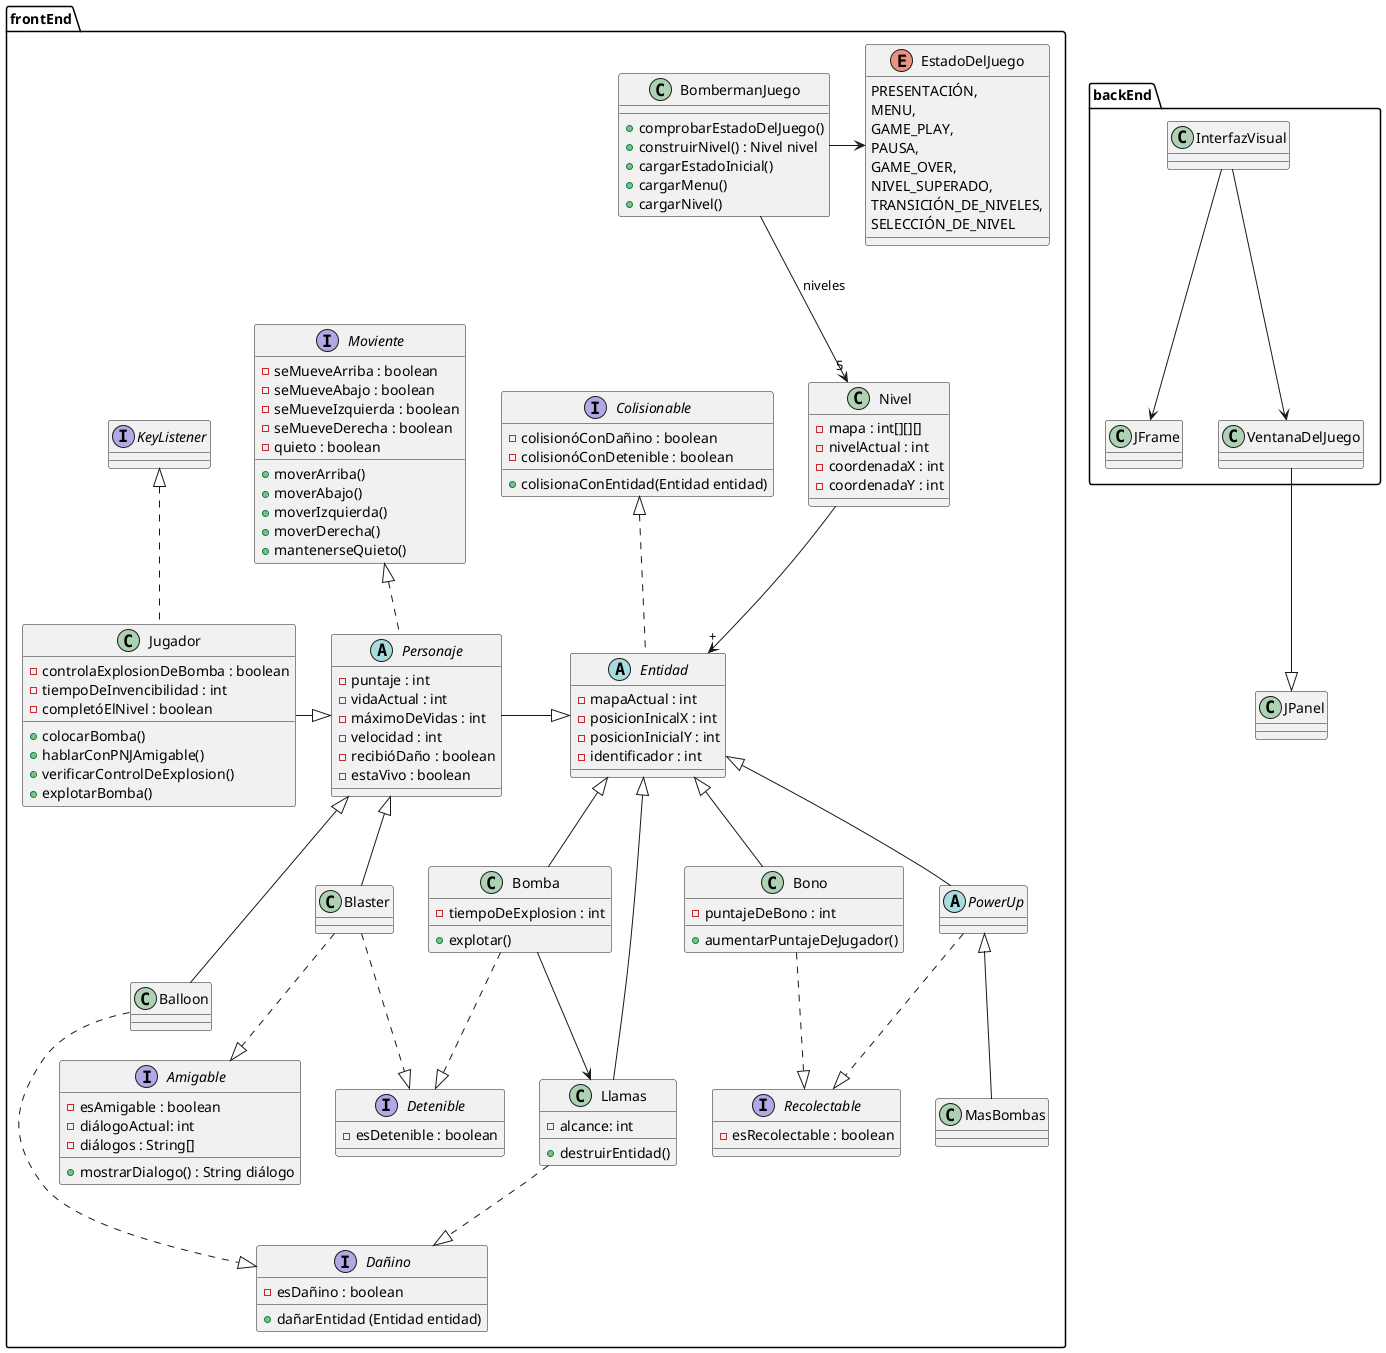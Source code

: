 @startuml
'https://plantuml.com/class-diagram

package "frontEnd" {
    class BombermanJuego{

        + comprobarEstadoDelJuego()
        + construirNivel() : Nivel nivel
        + cargarEstadoInicial()
        + cargarMenu()
        + cargarNivel()
    }

    enum EstadoDelJuego {

        PRESENTACIÓN,
        MENU,
        GAME_PLAY,
        PAUSA,
        GAME_OVER,
        NIVEL_SUPERADO,
        TRANSICIÓN_DE_NIVELES,
        SELECCIÓN_DE_NIVEL
    }

    class Nivel {

        - mapa : int[][][]
        - nivelActual : int
        - coordenadaX : int
        - coordenadaY : int
    }

    abstract class Entidad {

        - mapaActual : int
        - posicionInicalX : int
        - posicionInicialY : int
        - identificador : int
    }

    abstract class Personaje {

        - puntaje : int
        - vidaActual : int
        - máximoDeVidas : int
        - velocidad : int
        - recibióDaño : boolean
        - estaVivo : boolean
    }

    class Jugador {

        - controlaExplosionDeBomba : boolean
        - tiempoDeInvencibilidad : int
        - completóElNivel : boolean
        + colocarBomba()
        + hablarConPNJAmigable()
        + verificarControlDeExplosion()
        + explotarBomba()
    }

    interface Moviente {
        - seMueveArriba : boolean
        - seMueveAbajo : boolean
        - seMueveIzquierda : boolean
        - seMueveDerecha : boolean
        - quieto : boolean

        + moverArriba()
        + moverAbajo()
        + moverIzquierda()
        + moverDerecha()
        + mantenerseQuieto()
    }
    interface Recolectable {

        - esRecolectable : boolean
    }

    interface Colisionable {

        - colisionóConDañino : boolean
        - colisionóConDetenible : boolean
        + colisionaConEntidad(Entidad entidad)
    }

    interface Amigable {

        - esAmigable : boolean
        - diálogoActual: int
        - diálogos : String[]
        + mostrarDialogo() : String diálogo
    }

    interface Dañino {

        - esDañino : boolean
        + dañarEntidad (Entidad entidad)
    }

    interface Detenible {

        - esDetenible : boolean
    }

    interface KeyListener


    class Balloon
    class Blaster

    class Bomba {

        - tiempoDeExplosion : int
        + explotar()
    }

    class Llamas {

        - alcance: int
        + destruirEntidad()
    }

    class Bono {

        - puntajeDeBono : int
        + aumentarPuntajeDeJugador()
    }

    abstract class PowerUp {

    }

    class MasBombas

}

package "backEnd"{
    class InterfazVisual
    class JFrame
    class VentanaDelJuego


}

BombermanJuego           --> "5"    Nivel: niveles
BombermanJuego          -r->        EstadoDelJuego
Entidad                 .u.|>       Colisionable
Nivel                     --> "+"   Entidad
Personaje               -r-|>       Entidad
Bomba                   -u-|>       Entidad
Bomba                    -d->       Llamas
Bomba                   ..|>        Detenible
Blaster                   ..|>        Detenible
Llamas                  -l-|>       Entidad
Llamas                   ..|>       Dañino
PowerUp                 -u-|>       Entidad
PowerUp                  ..|>       Recolectable
MasBombas               -u-|>       PowerUp
Bono                    -u-|>       Entidad
Bono                     ..|>       Recolectable
Personaje               .u.|>       Moviente
Jugador                 -r-|>       Personaje
Jugador                 .U.|>       KeyListener
Balloon                 -u-|>       Personaje
Balloon                  ..|>       Dañino
Blaster                 -u-|>       Personaje
Blaster                  ..|>       Amigable

VentanaDelJuego --|> JPanel
InterfazVisual --> VentanaDelJuego
InterfazVisual --> JFrame
@enduml